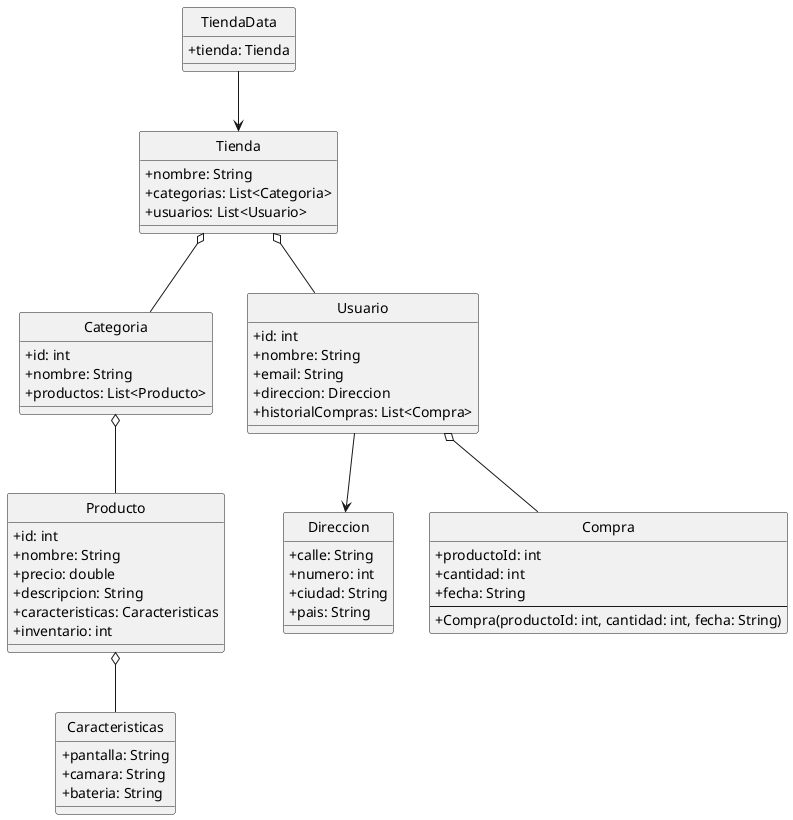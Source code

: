 ' Generated by UML Generator
' Encoded: ZLDDJyCm3BtdL-G8OfKuLsWQsYwJE20DVe2RXCqYJQfyS03ntqcQf4s0msxrg_sUd-tih0FZ_2Y9VKSrWO6HCWdMFZfdSF1E79bM9_mKz9vSa0lAq30f29cpw0iAnU403kWNeVJEpN6VSVBTvgKSfSV1Y9wUWe8wHuI14sTj46nFdz2wXtq1jl6tjnuCwlBpDONRbNr9JmB8UuhA_Qyr6SqzSmlRSuuhkW9TnIOOwfvoxOSmbO1mOPd1AQ2gjMY0EM629BBeSzy2ivBw4Cf5RqcnyjVafhuc2BbIGgioXjGQ6I3MhT32cQTuXKSn0ieQu1XS9uE7yXdnI-WlRa7kzJYPTPbpLCrtAKhYBBXe19KVXT5BHmmz1zvC7T3-TPHqyd3o2e-hCHRcXJDH1ju4kzIpwhg89fQRNmGRsfHlQ5Dy6vkedaBNRSiBo8UlkswzqXhCQo3h2KUqN21PJZ4Hj2TJLXZbraKKTAwOpP1Ta0jl_0S
' URL: http://www.plantuml.com/plantuml/uml/ZLDDJyCm3BtdL-G8OfKuLsWQsYwJE20DVe2RXCqYJQfyS03ntqcQf4s0msxrg_sUd-tih0FZ_2Y9VKSrWO6HCWdMFZfdSF1E79bM9_mKz9vSa0lAq30f29cpw0iAnU403kWNeVJEpN6VSVBTvgKSfSV1Y9wUWe8wHuI14sTj46nFdz2wXtq1jl6tjnuCwlBpDONRbNr9JmB8UuhA_Qyr6SqzSmlRSuuhkW9TnIOOwfvoxOSmbO1mOPd1AQ2gjMY0EM629BBeSzy2ivBw4Cf5RqcnyjVafhuc2BbIGgioXjGQ6I3MhT32cQTuXKSn0ieQu1XS9uE7yXdnI-WlRa7kzJYPTPbpLCrtAKhYBBXe19KVXT5BHmmz1zvC7T3-TPHqyd3o2e-hCHRcXJDH1ju4kzIpwhg89fQRNmGRsfHlQ5Dy6vkedaBNRSiBo8UlkswzqXhCQo3h2KUqN21PJZ4Hj2TJLXZbraKKTAwOpP1Ta0jl_0S
' Generated on: 2025-10-23T23:51:13.073188100

@startuml
skinparam classAttributeIconSize 0
hide circle

class TiendaData {
  +tienda: Tienda
}

class Tienda {
  +nombre: String
  +categorias: List<Categoria>
  +usuarios: List<Usuario>
}

class Categoria {
  +id: int
  +nombre: String
  +productos: List<Producto>
}

class Producto {
  +id: int
  +nombre: String
  +precio: double
  +descripcion: String
  +caracteristicas: Caracteristicas
  +inventario: int
}

class Caracteristicas {
  +pantalla: String
  +camara: String
  +bateria: String
}

class Usuario {
  +id: int
  +nombre: String
  +email: String
  +direccion: Direccion
  +historialCompras: List<Compra>
}

class Direccion {
  +calle: String
  +numero: int
  +ciudad: String
  +pais: String
}

class Compra {
  +productoId: int
  +cantidad: int
  +fecha: String
  --
  +Compra(productoId: int, cantidad: int, fecha: String)
}

TiendaData --> Tienda
Tienda o-- Categoria
Tienda o-- Usuario
Categoria o-- Producto
Producto o-- Caracteristicas
Usuario --> Direccion
Usuario o-- Compra
@enduml
